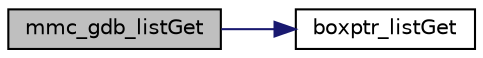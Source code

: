 digraph "mmc_gdb_listGet"
{
  edge [fontname="Helvetica",fontsize="10",labelfontname="Helvetica",labelfontsize="10"];
  node [fontname="Helvetica",fontsize="10",shape=record];
  rankdir="LR";
  Node45 [label="mmc_gdb_listGet",height=0.2,width=0.4,color="black", fillcolor="grey75", style="filled", fontcolor="black"];
  Node45 -> Node46 [color="midnightblue",fontsize="10",style="solid",fontname="Helvetica"];
  Node46 [label="boxptr_listGet",height=0.2,width=0.4,color="black", fillcolor="white", style="filled",URL="$d0/db3/meta__modelica__builtin_8c.html#aa49afa32cea50505c0474cbe96739cb8"];
}
